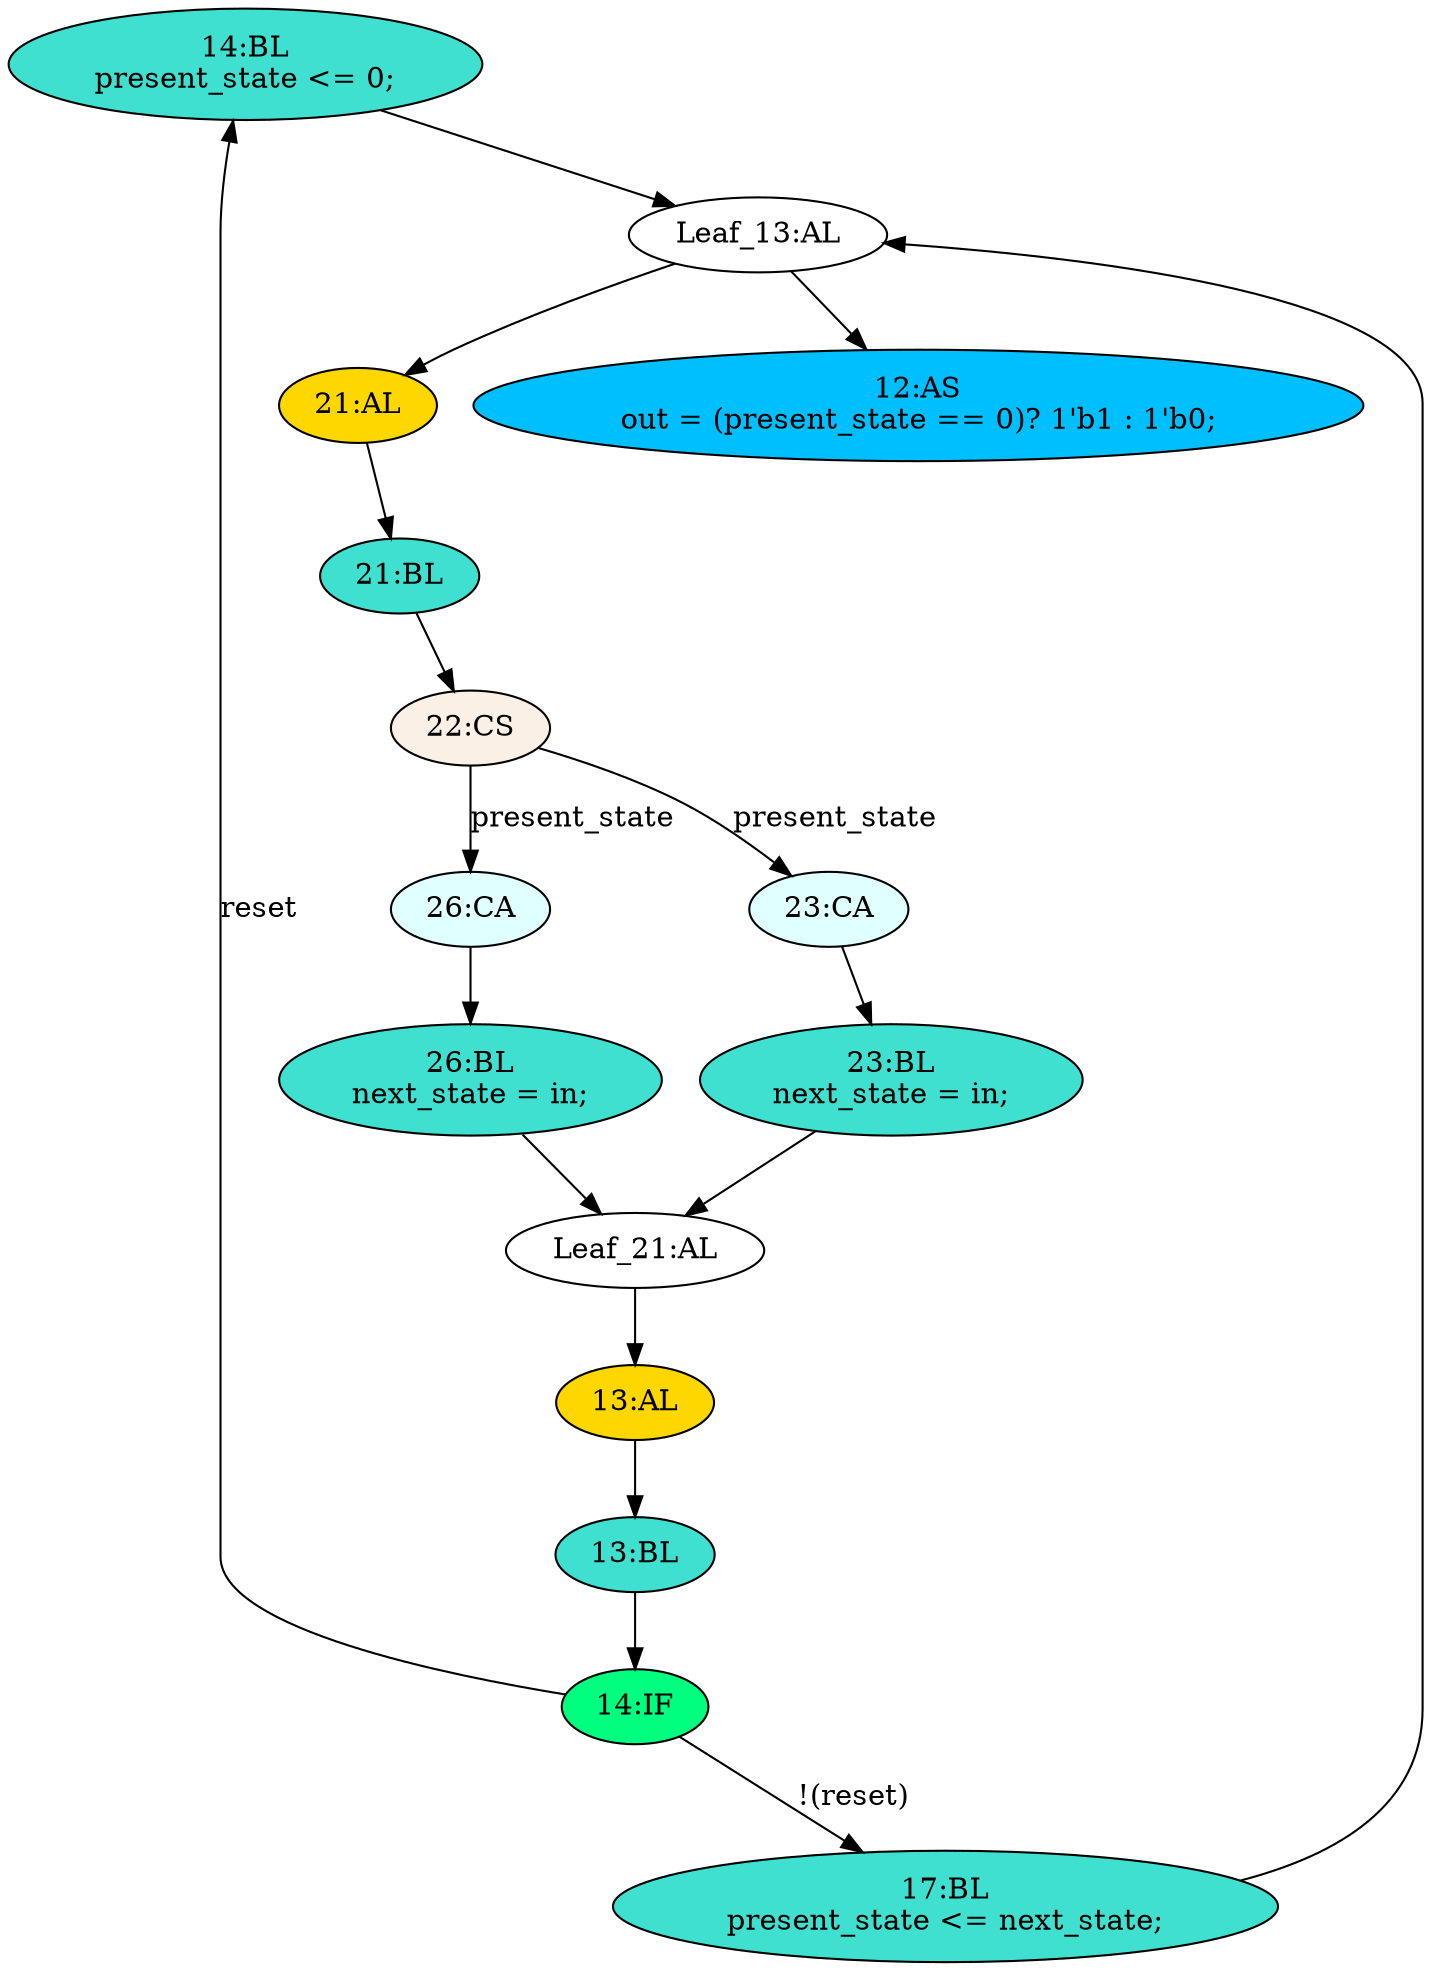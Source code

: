 strict digraph "compose( ,  )" {
	node [label="\N"];
	"14:BL"	[ast="<pyverilog.vparser.ast.Block object at 0x7fbcb50cecd0>",
		fillcolor=turquoise,
		label="14:BL
present_state <= 0;",
		statements="[<pyverilog.vparser.ast.NonblockingSubstitution object at 0x7fbcb5131550>]",
		style=filled,
		typ=Block];
	"Leaf_13:AL"	[def_var="['present_state']",
		label="Leaf_13:AL"];
	"14:BL" -> "Leaf_13:AL"	[cond="[]",
		lineno=None];
	"Leaf_21:AL"	[def_var="['next_state']",
		label="Leaf_21:AL"];
	"13:AL"	[ast="<pyverilog.vparser.ast.Always object at 0x7fbcb5123210>",
		clk_sens=True,
		fillcolor=gold,
		label="13:AL",
		sens="['clk']",
		statements="[]",
		style=filled,
		typ=Always,
		use_var="['reset', 'next_state']"];
	"Leaf_21:AL" -> "13:AL";
	"12:AS"	[ast="<pyverilog.vparser.ast.Assign object at 0x7fbcb5123790>",
		def_var="['out']",
		fillcolor=deepskyblue,
		label="12:AS
out = (present_state == 0)? 1'b1 : 1'b0;",
		statements="[]",
		style=filled,
		typ=Assign,
		use_var="['present_state']"];
	"17:BL"	[ast="<pyverilog.vparser.ast.Block object at 0x7fbcb513d610>",
		fillcolor=turquoise,
		label="17:BL
present_state <= next_state;",
		statements="[<pyverilog.vparser.ast.NonblockingSubstitution object at 0x7fbcb513d4d0>]",
		style=filled,
		typ=Block];
	"17:BL" -> "Leaf_13:AL"	[cond="[]",
		lineno=None];
	"21:AL"	[ast="<pyverilog.vparser.ast.Always object at 0x7fbcb5146550>",
		clk_sens=False,
		fillcolor=gold,
		label="21:AL",
		sens="['present_state', 'in']",
		statements="[]",
		style=filled,
		typ=Always,
		use_var="['present_state', 'in']"];
	"21:BL"	[ast="<pyverilog.vparser.ast.Block object at 0x7fbcb5126350>",
		fillcolor=turquoise,
		label="21:BL",
		statements="[]",
		style=filled,
		typ=Block];
	"21:AL" -> "21:BL"	[cond="[]",
		lineno=None];
	"13:BL"	[ast="<pyverilog.vparser.ast.Block object at 0x7fbcb50cee90>",
		fillcolor=turquoise,
		label="13:BL",
		statements="[]",
		style=filled,
		typ=Block];
	"14:IF"	[ast="<pyverilog.vparser.ast.IfStatement object at 0x7fbcb5131390>",
		fillcolor=springgreen,
		label="14:IF",
		statements="[]",
		style=filled,
		typ=IfStatement];
	"13:BL" -> "14:IF"	[cond="[]",
		lineno=None];
	"Leaf_13:AL" -> "12:AS";
	"Leaf_13:AL" -> "21:AL";
	"22:CS"	[ast="<pyverilog.vparser.ast.CaseStatement object at 0x7fbcb51aad90>",
		fillcolor=linen,
		label="22:CS",
		statements="[]",
		style=filled,
		typ=CaseStatement];
	"26:CA"	[ast="<pyverilog.vparser.ast.Case object at 0x7fbcb51aa110>",
		fillcolor=lightcyan,
		label="26:CA",
		statements="[]",
		style=filled,
		typ=Case];
	"22:CS" -> "26:CA"	[cond="['present_state']",
		label=present_state,
		lineno=22];
	"23:CA"	[ast="<pyverilog.vparser.ast.Case object at 0x7fbcb5126150>",
		fillcolor=lightcyan,
		label="23:CA",
		statements="[]",
		style=filled,
		typ=Case];
	"22:CS" -> "23:CA"	[cond="['present_state']",
		label=present_state,
		lineno=22];
	"21:BL" -> "22:CS"	[cond="[]",
		lineno=None];
	"26:BL"	[ast="<pyverilog.vparser.ast.Block object at 0x7fbcb5146150>",
		fillcolor=turquoise,
		label="26:BL
next_state = in;",
		statements="[<pyverilog.vparser.ast.BlockingSubstitution object at 0x7fbcb5146510>]",
		style=filled,
		typ=Block];
	"26:CA" -> "26:BL"	[cond="[]",
		lineno=None];
	"13:AL" -> "13:BL"	[cond="[]",
		lineno=None];
	"26:BL" -> "Leaf_21:AL"	[cond="[]",
		lineno=None];
	"14:IF" -> "14:BL"	[cond="['reset']",
		label=reset,
		lineno=14];
	"14:IF" -> "17:BL"	[cond="['reset']",
		label="!(reset)",
		lineno=14];
	"23:BL"	[ast="<pyverilog.vparser.ast.Block object at 0x7fbcb69bf450>",
		fillcolor=turquoise,
		label="23:BL
next_state = in;",
		statements="[<pyverilog.vparser.ast.BlockingSubstitution object at 0x7fbcb549ee50>]",
		style=filled,
		typ=Block];
	"23:CA" -> "23:BL"	[cond="[]",
		lineno=None];
	"23:BL" -> "Leaf_21:AL"	[cond="[]",
		lineno=None];
}
